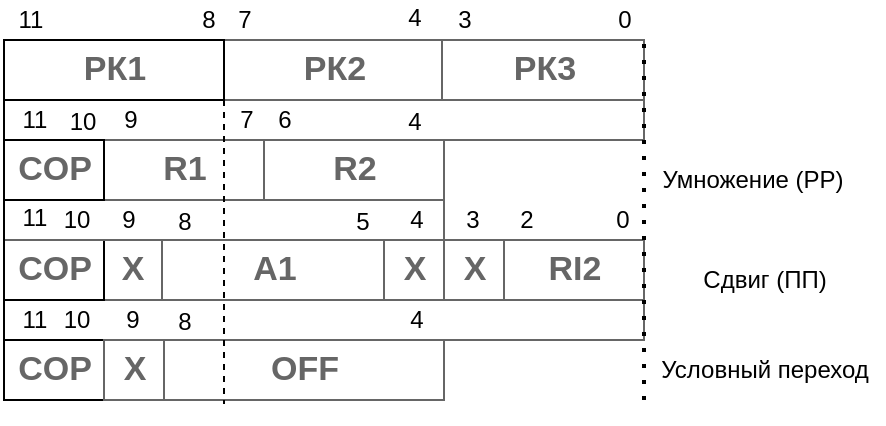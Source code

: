 <mxfile version="18.0.7" type="github">
  <diagram id="07oj85oEupha0zNlyG6E" name="Page-1">
    <mxGraphModel dx="595" dy="325" grid="0" gridSize="10" guides="1" tooltips="1" connect="1" arrows="1" fold="1" page="1" pageScale="1" pageWidth="827" pageHeight="1169" math="0" shadow="0">
      <root>
        <mxCell id="0" />
        <mxCell id="1" parent="0" />
        <mxCell id="HP5KUwMSMAzCpo2UYucH-1" value="A" style="strokeWidth=1;shadow=0;dashed=0;align=center;html=1;rSize=10;fillColor=#ffffff;strokeColor=#666666;" parent="1" vertex="1">
          <mxGeometry x="40" y="150" width="320" height="50" as="geometry" />
        </mxCell>
        <mxCell id="HP5KUwMSMAzCpo2UYucH-2" value="X" style="strokeColor=inherit;fillColor=inherit;gradientColor=inherit;strokeWidth=1;shadow=0;dashed=0;align=center;html=1;shape=mxgraph.mockup.rrect;rSize=0;fontSize=17;fontColor=#666666;fontStyle=1;resizeHeight=1;" parent="HP5KUwMSMAzCpo2UYucH-1" vertex="1">
          <mxGeometry width="30" height="30" relative="1" as="geometry">
            <mxPoint x="49" as="offset" />
          </mxGeometry>
        </mxCell>
        <mxCell id="HP5KUwMSMAzCpo2UYucH-3" value="A1" style="strokeColor=inherit;fillColor=inherit;gradientColor=inherit;strokeWidth=1;shadow=0;dashed=0;align=center;html=1;shape=mxgraph.mockup.rrect;rSize=0;fontSize=17;fontColor=#666666;fontStyle=1;resizeHeight=1;" parent="HP5KUwMSMAzCpo2UYucH-1" vertex="1">
          <mxGeometry width="111" height="30" relative="1" as="geometry">
            <mxPoint x="79" as="offset" />
          </mxGeometry>
        </mxCell>
        <mxCell id="HP5KUwMSMAzCpo2UYucH-4" value="RI2" style="strokeColor=inherit;fillColor=inherit;gradientColor=inherit;strokeWidth=1;shadow=0;dashed=0;align=center;html=1;rSize=10;fontSize=17;fontColor=#666666;fontStyle=1;resizeHeight=1;" parent="HP5KUwMSMAzCpo2UYucH-1" vertex="1">
          <mxGeometry x="1" width="70" height="30" relative="1" as="geometry">
            <mxPoint x="-70" as="offset" />
          </mxGeometry>
        </mxCell>
        <mxCell id="HP5KUwMSMAzCpo2UYucH-5" value="&lt;p&gt;COP&lt;/p&gt;" style="strokeWidth=1;shadow=0;dashed=0;align=center;html=1;rSize=10;fontSize=17;fontColor=#666666;fontStyle=1;resizeHeight=1;" parent="HP5KUwMSMAzCpo2UYucH-1" vertex="1">
          <mxGeometry width="50" height="30" relative="1" as="geometry" />
        </mxCell>
        <mxCell id="HP5KUwMSMAzCpo2UYucH-6" value="X" style="strokeColor=inherit;fillColor=inherit;gradientColor=inherit;strokeWidth=1;shadow=0;dashed=0;align=center;html=1;shape=mxgraph.mockup.rrect;rSize=0;fontSize=17;fontColor=#666666;fontStyle=1;resizeHeight=1;" parent="HP5KUwMSMAzCpo2UYucH-1" vertex="1">
          <mxGeometry width="30" height="30" relative="1" as="geometry">
            <mxPoint x="220" as="offset" />
          </mxGeometry>
        </mxCell>
        <mxCell id="HP5KUwMSMAzCpo2UYucH-40" value="9" style="text;html=1;align=center;verticalAlign=middle;resizable=0;points=[];autosize=1;strokeColor=none;fillColor=none;" parent="HP5KUwMSMAzCpo2UYucH-1" vertex="1">
          <mxGeometry x="54" y="30" width="20" height="20" as="geometry" />
        </mxCell>
        <mxCell id="HP5KUwMSMAzCpo2UYucH-52" value="11" style="text;html=1;align=center;verticalAlign=middle;resizable=0;points=[];autosize=1;strokeColor=none;fillColor=none;" parent="HP5KUwMSMAzCpo2UYucH-1" vertex="1">
          <mxGeometry y="30" width="30" height="20" as="geometry" />
        </mxCell>
        <mxCell id="HP5KUwMSMAzCpo2UYucH-53" value="10" style="text;html=1;align=center;verticalAlign=middle;resizable=0;points=[];autosize=1;strokeColor=none;fillColor=none;" parent="HP5KUwMSMAzCpo2UYucH-1" vertex="1">
          <mxGeometry x="24" y="31" width="23" height="18" as="geometry" />
        </mxCell>
        <mxCell id="HP5KUwMSMAzCpo2UYucH-33" value="4" style="text;html=1;align=center;verticalAlign=middle;resizable=0;points=[];autosize=1;strokeColor=none;fillColor=none;" parent="HP5KUwMSMAzCpo2UYucH-1" vertex="1">
          <mxGeometry x="196" y="30" width="20" height="20" as="geometry" />
        </mxCell>
        <mxCell id="NzC9NsKmYz1laFQBMiLm-1" value="X" style="strokeColor=inherit;fillColor=inherit;gradientColor=inherit;strokeWidth=1;shadow=0;dashed=0;align=center;html=1;shape=mxgraph.mockup.rrect;rSize=0;fontSize=17;fontColor=#666666;fontStyle=1;resizeHeight=1;" vertex="1" parent="HP5KUwMSMAzCpo2UYucH-1">
          <mxGeometry width="30" height="30" relative="1" as="geometry">
            <mxPoint x="190" as="offset" />
          </mxGeometry>
        </mxCell>
        <mxCell id="NzC9NsKmYz1laFQBMiLm-3" value="8" style="text;html=1;align=center;verticalAlign=middle;resizable=0;points=[];autosize=1;strokeColor=none;fillColor=none;" vertex="1" parent="HP5KUwMSMAzCpo2UYucH-1">
          <mxGeometry x="81.997" y="32" width="17" height="18" as="geometry" />
        </mxCell>
        <mxCell id="HP5KUwMSMAzCpo2UYucH-7" value="" style="strokeWidth=1;shadow=0;dashed=0;align=center;html=1;rSize=10;fillColor=#ffffff;strokeColor=#666666;" parent="1" vertex="1">
          <mxGeometry x="40" y="200" width="220" height="30" as="geometry" />
        </mxCell>
        <mxCell id="HP5KUwMSMAzCpo2UYucH-8" value="OFF" style="strokeColor=inherit;fillColor=inherit;gradientColor=inherit;strokeWidth=1;shadow=0;dashed=0;align=center;html=1;shape=mxgraph.mockup.rrect;rSize=0;fontSize=17;fontColor=#666666;fontStyle=1;resizeHeight=1;" parent="HP5KUwMSMAzCpo2UYucH-7" vertex="1">
          <mxGeometry width="140" height="30" relative="1" as="geometry">
            <mxPoint x="80" as="offset" />
          </mxGeometry>
        </mxCell>
        <mxCell id="HP5KUwMSMAzCpo2UYucH-9" value="&lt;p&gt;COP&lt;/p&gt;" style="strokeWidth=1;shadow=0;dashed=0;align=center;html=1;rSize=10;fontSize=17;fontColor=#666666;fontStyle=1;resizeHeight=1;" parent="HP5KUwMSMAzCpo2UYucH-7" vertex="1">
          <mxGeometry width="50" height="30" relative="1" as="geometry" />
        </mxCell>
        <mxCell id="HP5KUwMSMAzCpo2UYucH-10" value="X" style="strokeColor=inherit;fillColor=inherit;gradientColor=inherit;strokeWidth=1;shadow=0;dashed=0;align=center;html=1;shape=mxgraph.mockup.rrect;rSize=0;fontSize=17;fontColor=#666666;fontStyle=1;resizeHeight=1;" parent="HP5KUwMSMAzCpo2UYucH-7" vertex="1">
          <mxGeometry width="30" height="30" relative="1" as="geometry">
            <mxPoint x="50" as="offset" />
          </mxGeometry>
        </mxCell>
        <mxCell id="HP5KUwMSMAzCpo2UYucH-11" value="A" style="strokeWidth=1;shadow=0;dashed=0;align=center;html=1;rSize=10;fillColor=#ffffff;strokeColor=#666666;" parent="1" vertex="1">
          <mxGeometry x="40" y="50" width="320" height="50" as="geometry" />
        </mxCell>
        <mxCell id="HP5KUwMSMAzCpo2UYucH-13" value="РК2" style="strokeColor=inherit;fillColor=inherit;gradientColor=inherit;strokeWidth=1;shadow=0;dashed=0;align=center;html=1;shape=mxgraph.mockup.rrect;rSize=0;fontSize=17;fontColor=#666666;fontStyle=1;resizeHeight=1;" parent="HP5KUwMSMAzCpo2UYucH-11" vertex="1">
          <mxGeometry width="110" height="30" relative="1" as="geometry">
            <mxPoint x="110" as="offset" />
          </mxGeometry>
        </mxCell>
        <mxCell id="HP5KUwMSMAzCpo2UYucH-14" value="РК3" style="strokeColor=inherit;fillColor=inherit;gradientColor=inherit;strokeWidth=1;shadow=0;dashed=0;align=center;html=1;rSize=10;fontSize=17;fontColor=#666666;fontStyle=1;resizeHeight=1;" parent="HP5KUwMSMAzCpo2UYucH-11" vertex="1">
          <mxGeometry x="1" width="101" height="30" relative="1" as="geometry">
            <mxPoint x="-101" as="offset" />
          </mxGeometry>
        </mxCell>
        <mxCell id="HP5KUwMSMAzCpo2UYucH-15" value="&lt;p&gt;РК1&lt;/p&gt;" style="strokeWidth=1;shadow=0;dashed=0;align=center;html=1;rSize=10;fontSize=17;fontColor=#666666;fontStyle=1;resizeHeight=1;" parent="HP5KUwMSMAzCpo2UYucH-11" vertex="1">
          <mxGeometry width="110" height="30" relative="1" as="geometry" />
        </mxCell>
        <mxCell id="HP5KUwMSMAzCpo2UYucH-35" value="9" style="text;html=1;align=center;verticalAlign=middle;resizable=0;points=[];autosize=1;strokeColor=none;fillColor=none;" parent="HP5KUwMSMAzCpo2UYucH-11" vertex="1">
          <mxGeometry x="53" y="30" width="20" height="20" as="geometry" />
        </mxCell>
        <mxCell id="HP5KUwMSMAzCpo2UYucH-50" value="11" style="text;html=1;align=center;verticalAlign=middle;resizable=0;points=[];autosize=1;strokeColor=none;fillColor=none;" parent="HP5KUwMSMAzCpo2UYucH-11" vertex="1">
          <mxGeometry y="30" width="30" height="20" as="geometry" />
        </mxCell>
        <mxCell id="HP5KUwMSMAzCpo2UYucH-55" value="10" style="text;html=1;align=center;verticalAlign=middle;resizable=0;points=[];autosize=1;strokeColor=none;fillColor=none;" parent="HP5KUwMSMAzCpo2UYucH-11" vertex="1">
          <mxGeometry x="27" y="32" width="23" height="18" as="geometry" />
        </mxCell>
        <mxCell id="HP5KUwMSMAzCpo2UYucH-56" value="4" style="text;html=1;align=center;verticalAlign=middle;resizable=0;points=[];autosize=1;strokeColor=none;fillColor=none;" parent="HP5KUwMSMAzCpo2UYucH-11" vertex="1">
          <mxGeometry x="196" y="32" width="17" height="18" as="geometry" />
        </mxCell>
        <mxCell id="HP5KUwMSMAzCpo2UYucH-34" value="6" style="text;html=1;align=center;verticalAlign=middle;resizable=0;points=[];autosize=1;strokeColor=none;fillColor=none;" parent="HP5KUwMSMAzCpo2UYucH-11" vertex="1">
          <mxGeometry x="130" y="30" width="20" height="20" as="geometry" />
        </mxCell>
        <mxCell id="HP5KUwMSMAzCpo2UYucH-57" value="7" style="text;html=1;align=center;verticalAlign=middle;resizable=0;points=[];autosize=1;strokeColor=none;fillColor=none;" parent="HP5KUwMSMAzCpo2UYucH-11" vertex="1">
          <mxGeometry x="112" y="31" width="17" height="18" as="geometry" />
        </mxCell>
        <mxCell id="HP5KUwMSMAzCpo2UYucH-20" value="" style="strokeWidth=1;shadow=0;dashed=0;align=center;html=1;rSize=10;fillColor=#ffffff;strokeColor=#666666;" parent="1" vertex="1">
          <mxGeometry x="40" y="100" width="220" height="50" as="geometry" />
        </mxCell>
        <mxCell id="HP5KUwMSMAzCpo2UYucH-21" value="R1" style="strokeColor=inherit;fillColor=inherit;gradientColor=inherit;strokeWidth=1;shadow=0;dashed=0;align=center;html=1;shape=mxgraph.mockup.rrect;rSize=0;fontSize=17;fontColor=#666666;fontStyle=1;resizeHeight=1;" parent="HP5KUwMSMAzCpo2UYucH-20" vertex="1">
          <mxGeometry width="80" height="30" relative="1" as="geometry">
            <mxPoint x="50" as="offset" />
          </mxGeometry>
        </mxCell>
        <mxCell id="HP5KUwMSMAzCpo2UYucH-22" value="&lt;p&gt;COP&lt;/p&gt;" style="strokeWidth=1;shadow=0;dashed=0;align=center;html=1;rSize=10;fontSize=17;fontColor=#666666;fontStyle=1;resizeHeight=1;" parent="HP5KUwMSMAzCpo2UYucH-20" vertex="1">
          <mxGeometry width="50" height="30" relative="1" as="geometry" />
        </mxCell>
        <mxCell id="HP5KUwMSMAzCpo2UYucH-23" value="R2" style="strokeColor=inherit;fillColor=inherit;gradientColor=inherit;strokeWidth=1;shadow=0;dashed=0;align=center;html=1;shape=mxgraph.mockup.rrect;rSize=0;fontSize=17;fontColor=#666666;fontStyle=1;resizeHeight=1;" parent="HP5KUwMSMAzCpo2UYucH-20" vertex="1">
          <mxGeometry width="90" height="30" relative="1" as="geometry">
            <mxPoint x="130" as="offset" />
          </mxGeometry>
        </mxCell>
        <mxCell id="HP5KUwMSMAzCpo2UYucH-39" value="9" style="text;html=1;align=center;verticalAlign=middle;resizable=0;points=[];autosize=1;strokeColor=none;fillColor=none;" parent="HP5KUwMSMAzCpo2UYucH-20" vertex="1">
          <mxGeometry x="52.287" y="30" width="20" height="20" as="geometry" />
        </mxCell>
        <mxCell id="HP5KUwMSMAzCpo2UYucH-42" value="5" style="text;html=1;align=center;verticalAlign=middle;resizable=0;points=[];autosize=1;strokeColor=none;fillColor=none;" parent="HP5KUwMSMAzCpo2UYucH-20" vertex="1">
          <mxGeometry x="170.004" y="32" width="17" height="18" as="geometry" />
        </mxCell>
        <mxCell id="HP5KUwMSMAzCpo2UYucH-49" value="4" style="text;html=1;align=center;verticalAlign=middle;resizable=0;points=[];autosize=1;strokeColor=none;fillColor=none;" parent="HP5KUwMSMAzCpo2UYucH-20" vertex="1">
          <mxGeometry x="197.003" y="31" width="17" height="18" as="geometry" />
        </mxCell>
        <mxCell id="HP5KUwMSMAzCpo2UYucH-51" value="11" style="text;html=1;align=center;verticalAlign=middle;resizable=0;points=[];autosize=1;strokeColor=none;fillColor=none;" parent="HP5KUwMSMAzCpo2UYucH-20" vertex="1">
          <mxGeometry y="29" width="30" height="20" as="geometry" />
        </mxCell>
        <mxCell id="HP5KUwMSMAzCpo2UYucH-54" value="10" style="text;html=1;align=center;verticalAlign=middle;resizable=0;points=[];autosize=1;strokeColor=none;fillColor=none;" parent="HP5KUwMSMAzCpo2UYucH-20" vertex="1">
          <mxGeometry x="24.664" y="31" width="23" height="18" as="geometry" />
        </mxCell>
        <mxCell id="NzC9NsKmYz1laFQBMiLm-2" value="8" style="text;html=1;align=center;verticalAlign=middle;resizable=0;points=[];autosize=1;strokeColor=none;fillColor=none;" vertex="1" parent="HP5KUwMSMAzCpo2UYucH-20">
          <mxGeometry x="81.997" y="32" width="17" height="18" as="geometry" />
        </mxCell>
        <mxCell id="HP5KUwMSMAzCpo2UYucH-24" value="0" style="text;html=1;align=center;verticalAlign=middle;resizable=0;points=[];autosize=1;strokeColor=none;fillColor=none;" parent="1" vertex="1">
          <mxGeometry x="340" y="30" width="20" height="20" as="geometry" />
        </mxCell>
        <mxCell id="HP5KUwMSMAzCpo2UYucH-25" value="3" style="text;html=1;align=center;verticalAlign=middle;resizable=0;points=[];autosize=1;strokeColor=none;fillColor=none;" parent="1" vertex="1">
          <mxGeometry x="260" y="30" width="20" height="20" as="geometry" />
        </mxCell>
        <mxCell id="HP5KUwMSMAzCpo2UYucH-26" value="7" style="text;html=1;align=center;verticalAlign=middle;resizable=0;points=[];autosize=1;strokeColor=none;fillColor=none;" parent="1" vertex="1">
          <mxGeometry x="150" y="30" width="20" height="20" as="geometry" />
        </mxCell>
        <mxCell id="HP5KUwMSMAzCpo2UYucH-27" value="11" style="text;html=1;align=center;verticalAlign=middle;resizable=0;points=[];autosize=1;strokeColor=none;fillColor=none;" parent="1" vertex="1">
          <mxGeometry x="38" y="30" width="30" height="20" as="geometry" />
        </mxCell>
        <mxCell id="HP5KUwMSMAzCpo2UYucH-29" value="3" style="text;html=1;align=center;verticalAlign=middle;resizable=0;points=[];autosize=1;strokeColor=none;fillColor=none;" parent="1" vertex="1">
          <mxGeometry x="264" y="130" width="20" height="20" as="geometry" />
        </mxCell>
        <mxCell id="HP5KUwMSMAzCpo2UYucH-30" value="2" style="text;html=1;align=center;verticalAlign=middle;resizable=0;points=[];autosize=1;strokeColor=none;fillColor=none;" parent="1" vertex="1">
          <mxGeometry x="291" y="130" width="20" height="20" as="geometry" />
        </mxCell>
        <mxCell id="HP5KUwMSMAzCpo2UYucH-36" value="" style="endArrow=none;html=1;rounded=0;entryX=0;entryY=0.5;entryDx=0;entryDy=0;exitX=0;exitY=0;exitDx=0;exitDy=0;" parent="1" source="HP5KUwMSMAzCpo2UYucH-9" target="HP5KUwMSMAzCpo2UYucH-11" edge="1">
          <mxGeometry width="50" height="50" relative="1" as="geometry">
            <mxPoint x="250" y="180" as="sourcePoint" />
            <mxPoint x="300" y="130" as="targetPoint" />
          </mxGeometry>
        </mxCell>
        <mxCell id="HP5KUwMSMAzCpo2UYucH-37" value="" style="endArrow=none;dashed=1;html=1;rounded=0;exitX=1;exitY=1;exitDx=0;exitDy=0;" parent="1" source="HP5KUwMSMAzCpo2UYucH-15" edge="1">
          <mxGeometry width="50" height="50" relative="1" as="geometry">
            <mxPoint x="250" y="180" as="sourcePoint" />
            <mxPoint x="150" y="232" as="targetPoint" />
          </mxGeometry>
        </mxCell>
        <mxCell id="HP5KUwMSMAzCpo2UYucH-43" value="Условный переход" style="text;html=1;align=center;verticalAlign=middle;resizable=0;points=[];autosize=1;strokeColor=none;fillColor=none;" parent="1" vertex="1">
          <mxGeometry x="360" y="205" width="120" height="20" as="geometry" />
        </mxCell>
        <mxCell id="HP5KUwMSMAzCpo2UYucH-44" value="" style="endArrow=none;dashed=1;html=1;dashPattern=1 3;strokeWidth=2;rounded=0;entryX=1;entryY=0;entryDx=0;entryDy=0;" parent="1" target="HP5KUwMSMAzCpo2UYucH-14" edge="1">
          <mxGeometry width="50" height="50" relative="1" as="geometry">
            <mxPoint x="360" y="230" as="sourcePoint" />
            <mxPoint x="300" y="130" as="targetPoint" />
          </mxGeometry>
        </mxCell>
        <mxCell id="HP5KUwMSMAzCpo2UYucH-28" value="0" style="text;html=1;align=center;verticalAlign=middle;resizable=0;points=[];autosize=1;strokeColor=none;fillColor=none;" parent="1" vertex="1">
          <mxGeometry x="339" y="130" width="20" height="20" as="geometry" />
        </mxCell>
        <mxCell id="HP5KUwMSMAzCpo2UYucH-45" value="Сдвиг (ПП)" style="text;html=1;align=center;verticalAlign=middle;resizable=0;points=[];autosize=1;strokeColor=none;fillColor=none;" parent="1" vertex="1">
          <mxGeometry x="380" y="160" width="80" height="20" as="geometry" />
        </mxCell>
        <mxCell id="HP5KUwMSMAzCpo2UYucH-46" value="Умножение (РР)" style="text;html=1;align=center;verticalAlign=middle;resizable=0;points=[];autosize=1;strokeColor=none;fillColor=none;" parent="1" vertex="1">
          <mxGeometry x="359" y="110" width="110" height="20" as="geometry" />
        </mxCell>
        <mxCell id="HP5KUwMSMAzCpo2UYucH-47" value="4" style="text;html=1;align=center;verticalAlign=middle;resizable=0;points=[];autosize=1;strokeColor=none;fillColor=none;" parent="1" vertex="1">
          <mxGeometry x="236" y="30" width="17" height="18" as="geometry" />
        </mxCell>
        <mxCell id="HP5KUwMSMAzCpo2UYucH-48" value="8" style="text;html=1;align=center;verticalAlign=middle;resizable=0;points=[];autosize=1;strokeColor=none;fillColor=none;" parent="1" vertex="1">
          <mxGeometry x="133" y="31" width="17" height="18" as="geometry" />
        </mxCell>
      </root>
    </mxGraphModel>
  </diagram>
</mxfile>
